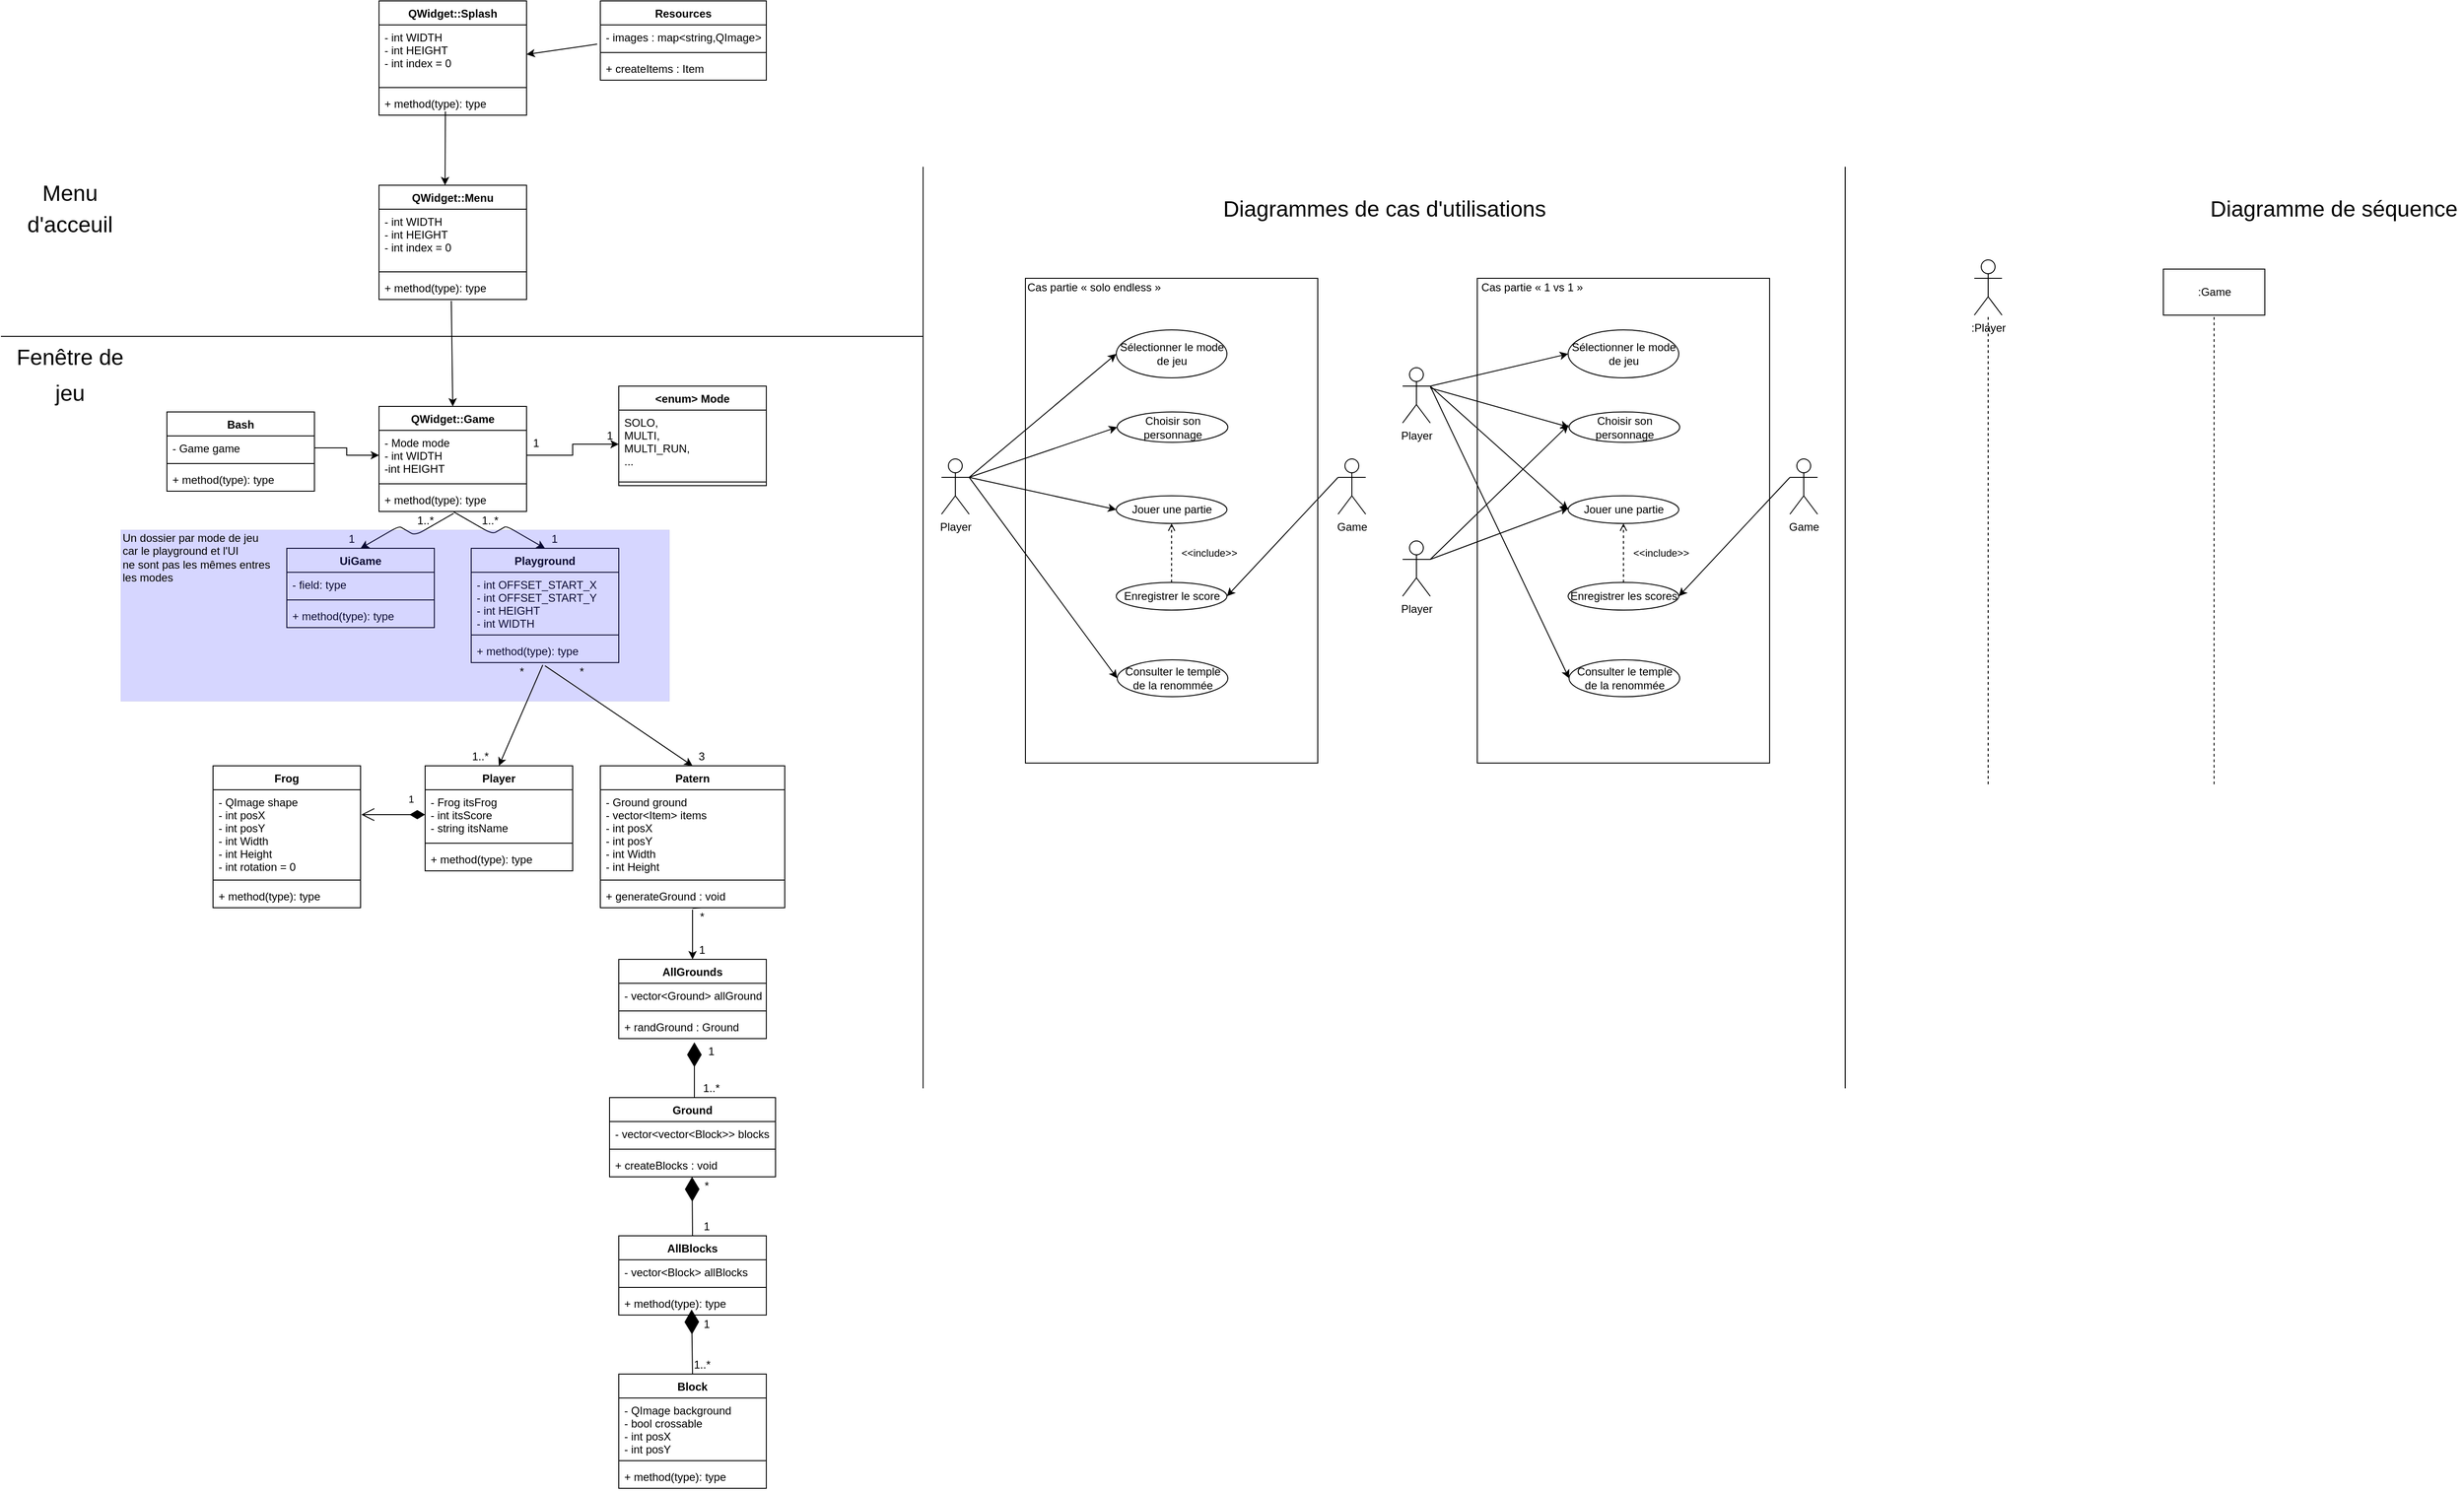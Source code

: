 <mxfile version="14.7.2" type="onedrive"><diagram id="jPjcK8RmUsgS7m5K7aqH" name="Page-1"><mxGraphModel dx="1422" dy="1785" grid="1" gridSize="10" guides="1" tooltips="1" connect="1" arrows="1" fold="1" page="1" pageScale="1" pageWidth="1000" pageHeight="1000" math="0" shadow="0"><root><mxCell id="0"/><mxCell id="1" parent="0"/><mxCell id="LQ2EQDQL3EFyDrwnCRQW-2" value="QWidget::Menu" style="swimlane;fontStyle=1;align=center;verticalAlign=top;childLayout=stackLayout;horizontal=1;startSize=26;horizontalStack=0;resizeParent=1;resizeParentMax=0;resizeLast=0;collapsible=1;marginBottom=0;" parent="1" vertex="1"><mxGeometry x="410" y="20" width="160" height="124" as="geometry"><mxRectangle x="400" y="260" width="100" height="26" as="alternateBounds"/></mxGeometry></mxCell><mxCell id="LQ2EQDQL3EFyDrwnCRQW-3" value="- int WIDTH&#10;- int HEIGHT&#10;- int index = 0" style="text;strokeColor=none;fillColor=none;align=left;verticalAlign=top;spacingLeft=4;spacingRight=4;overflow=hidden;rotatable=0;points=[[0,0.5],[1,0.5]];portConstraint=eastwest;" parent="LQ2EQDQL3EFyDrwnCRQW-2" vertex="1"><mxGeometry y="26" width="160" height="64" as="geometry"/></mxCell><mxCell id="LQ2EQDQL3EFyDrwnCRQW-4" value="" style="line;strokeWidth=1;fillColor=none;align=left;verticalAlign=middle;spacingTop=-1;spacingLeft=3;spacingRight=3;rotatable=0;labelPosition=right;points=[];portConstraint=eastwest;" parent="LQ2EQDQL3EFyDrwnCRQW-2" vertex="1"><mxGeometry y="90" width="160" height="8" as="geometry"/></mxCell><mxCell id="LQ2EQDQL3EFyDrwnCRQW-5" value="+ method(type): type" style="text;strokeColor=none;fillColor=none;align=left;verticalAlign=top;spacingLeft=4;spacingRight=4;overflow=hidden;rotatable=0;points=[[0,0.5],[1,0.5]];portConstraint=eastwest;" parent="LQ2EQDQL3EFyDrwnCRQW-2" vertex="1"><mxGeometry y="98" width="160" height="26" as="geometry"/></mxCell><mxCell id="LQ2EQDQL3EFyDrwnCRQW-6" value="QWidget::Game" style="swimlane;fontStyle=1;align=center;verticalAlign=top;childLayout=stackLayout;horizontal=1;startSize=26;horizontalStack=0;resizeParent=1;resizeParentMax=0;resizeLast=0;collapsible=1;marginBottom=0;" parent="1" vertex="1"><mxGeometry x="410" y="260" width="160" height="114" as="geometry"/></mxCell><mxCell id="LQ2EQDQL3EFyDrwnCRQW-7" value="- Mode mode&#10;- int WIDTH&#10;-int HEIGHT" style="text;strokeColor=none;fillColor=none;align=left;verticalAlign=top;spacingLeft=4;spacingRight=4;overflow=hidden;rotatable=0;points=[[0,0.5],[1,0.5]];portConstraint=eastwest;" parent="LQ2EQDQL3EFyDrwnCRQW-6" vertex="1"><mxGeometry y="26" width="160" height="54" as="geometry"/></mxCell><mxCell id="LQ2EQDQL3EFyDrwnCRQW-8" value="" style="line;strokeWidth=1;fillColor=none;align=left;verticalAlign=middle;spacingTop=-1;spacingLeft=3;spacingRight=3;rotatable=0;labelPosition=right;points=[];portConstraint=eastwest;" parent="LQ2EQDQL3EFyDrwnCRQW-6" vertex="1"><mxGeometry y="80" width="160" height="8" as="geometry"/></mxCell><mxCell id="LQ2EQDQL3EFyDrwnCRQW-9" value="+ method(type): type" style="text;strokeColor=none;fillColor=none;align=left;verticalAlign=top;spacingLeft=4;spacingRight=4;overflow=hidden;rotatable=0;points=[[0,0.5],[1,0.5]];portConstraint=eastwest;" parent="LQ2EQDQL3EFyDrwnCRQW-6" vertex="1"><mxGeometry y="88" width="160" height="26" as="geometry"/></mxCell><mxCell id="LQ2EQDQL3EFyDrwnCRQW-12" value="&lt;enum&gt; Mode" style="swimlane;fontStyle=1;align=center;verticalAlign=top;childLayout=stackLayout;horizontal=1;startSize=26;horizontalStack=0;resizeParent=1;resizeParentMax=0;resizeLast=0;collapsible=1;marginBottom=0;" parent="1" vertex="1"><mxGeometry x="670" y="238" width="160" height="108" as="geometry"/></mxCell><mxCell id="LQ2EQDQL3EFyDrwnCRQW-13" value="SOLO,&#10;MULTI,&#10;MULTI_RUN,&#10;..." style="text;strokeColor=none;fillColor=none;align=left;verticalAlign=top;spacingLeft=4;spacingRight=4;overflow=hidden;rotatable=0;points=[[0,0.5],[1,0.5]];portConstraint=eastwest;" parent="LQ2EQDQL3EFyDrwnCRQW-12" vertex="1"><mxGeometry y="26" width="160" height="74" as="geometry"/></mxCell><mxCell id="LQ2EQDQL3EFyDrwnCRQW-14" value="" style="line;strokeWidth=1;fillColor=none;align=left;verticalAlign=middle;spacingTop=-1;spacingLeft=3;spacingRight=3;rotatable=0;labelPosition=right;points=[];portConstraint=eastwest;" parent="LQ2EQDQL3EFyDrwnCRQW-12" vertex="1"><mxGeometry y="100" width="160" height="8" as="geometry"/></mxCell><mxCell id="LQ2EQDQL3EFyDrwnCRQW-18" style="edgeStyle=orthogonalEdgeStyle;rounded=0;orthogonalLoop=1;jettySize=auto;html=1;exitX=1;exitY=0.5;exitDx=0;exitDy=0;entryX=0;entryY=0.5;entryDx=0;entryDy=0;" parent="1" source="LQ2EQDQL3EFyDrwnCRQW-7" target="LQ2EQDQL3EFyDrwnCRQW-13" edge="1"><mxGeometry relative="1" as="geometry"/></mxCell><mxCell id="LQ2EQDQL3EFyDrwnCRQW-19" value="Playground" style="swimlane;fontStyle=1;align=center;verticalAlign=top;childLayout=stackLayout;horizontal=1;startSize=26;horizontalStack=0;resizeParent=1;resizeParentMax=0;resizeLast=0;collapsible=1;marginBottom=0;" parent="1" vertex="1"><mxGeometry x="510" y="414" width="160" height="124" as="geometry"/></mxCell><mxCell id="LQ2EQDQL3EFyDrwnCRQW-20" value="- int OFFSET_START_X&#10;- int OFFSET_START_Y&#10;- int HEIGHT&#10;- int WIDTH" style="text;strokeColor=none;fillColor=none;align=left;verticalAlign=top;spacingLeft=4;spacingRight=4;overflow=hidden;rotatable=0;points=[[0,0.5],[1,0.5]];portConstraint=eastwest;" parent="LQ2EQDQL3EFyDrwnCRQW-19" vertex="1"><mxGeometry y="26" width="160" height="64" as="geometry"/></mxCell><mxCell id="LQ2EQDQL3EFyDrwnCRQW-21" value="" style="line;strokeWidth=1;fillColor=none;align=left;verticalAlign=middle;spacingTop=-1;spacingLeft=3;spacingRight=3;rotatable=0;labelPosition=right;points=[];portConstraint=eastwest;" parent="LQ2EQDQL3EFyDrwnCRQW-19" vertex="1"><mxGeometry y="90" width="160" height="8" as="geometry"/></mxCell><mxCell id="LQ2EQDQL3EFyDrwnCRQW-22" value="+ method(type): type" style="text;strokeColor=none;fillColor=none;align=left;verticalAlign=top;spacingLeft=4;spacingRight=4;overflow=hidden;rotatable=0;points=[[0,0.5],[1,0.5]];portConstraint=eastwest;" parent="LQ2EQDQL3EFyDrwnCRQW-19" vertex="1"><mxGeometry y="98" width="160" height="26" as="geometry"/></mxCell><mxCell id="LQ2EQDQL3EFyDrwnCRQW-24" value="" style="line;strokeWidth=1;fillColor=none;align=left;verticalAlign=middle;spacingTop=-1;spacingLeft=3;spacingRight=3;rotatable=0;labelPosition=right;points=[];portConstraint=eastwest;" parent="1" vertex="1"><mxGeometry y="180" width="1000" height="8" as="geometry"/></mxCell><mxCell id="LQ2EQDQL3EFyDrwnCRQW-25" value="&lt;p style=&quot;line-height: 280%&quot;&gt;&lt;font style=&quot;line-height: 100% ; font-size: 24px&quot;&gt;Menu d'acceuil&lt;/font&gt;&lt;/p&gt;" style="text;html=1;strokeColor=none;fillColor=none;align=center;verticalAlign=middle;whiteSpace=wrap;rounded=0;" parent="1" vertex="1"><mxGeometry y="40" width="150" height="20" as="geometry"/></mxCell><mxCell id="LQ2EQDQL3EFyDrwnCRQW-26" value="&lt;p style=&quot;line-height: 280%&quot;&gt;&lt;span style=&quot;font-size: 24px&quot;&gt;Fenêtre de jeu&lt;/span&gt;&lt;/p&gt;" style="text;html=1;strokeColor=none;fillColor=none;align=center;verticalAlign=middle;whiteSpace=wrap;rounded=0;" parent="1" vertex="1"><mxGeometry y="218" width="150" height="20" as="geometry"/></mxCell><mxCell id="LQ2EQDQL3EFyDrwnCRQW-27" value="UiGame" style="swimlane;fontStyle=1;align=center;verticalAlign=top;childLayout=stackLayout;horizontal=1;startSize=26;horizontalStack=0;resizeParent=1;resizeParentMax=0;resizeLast=0;collapsible=1;marginBottom=0;" parent="1" vertex="1"><mxGeometry x="310" y="414" width="160" height="86" as="geometry"/></mxCell><mxCell id="LQ2EQDQL3EFyDrwnCRQW-28" value="- field: type" style="text;strokeColor=none;fillColor=none;align=left;verticalAlign=top;spacingLeft=4;spacingRight=4;overflow=hidden;rotatable=0;points=[[0,0.5],[1,0.5]];portConstraint=eastwest;" parent="LQ2EQDQL3EFyDrwnCRQW-27" vertex="1"><mxGeometry y="26" width="160" height="26" as="geometry"/></mxCell><mxCell id="LQ2EQDQL3EFyDrwnCRQW-29" value="" style="line;strokeWidth=1;fillColor=none;align=left;verticalAlign=middle;spacingTop=-1;spacingLeft=3;spacingRight=3;rotatable=0;labelPosition=right;points=[];portConstraint=eastwest;" parent="LQ2EQDQL3EFyDrwnCRQW-27" vertex="1"><mxGeometry y="52" width="160" height="8" as="geometry"/></mxCell><mxCell id="LQ2EQDQL3EFyDrwnCRQW-30" value="+ method(type): type" style="text;strokeColor=none;fillColor=none;align=left;verticalAlign=top;spacingLeft=4;spacingRight=4;overflow=hidden;rotatable=0;points=[[0,0.5],[1,0.5]];portConstraint=eastwest;" parent="LQ2EQDQL3EFyDrwnCRQW-27" vertex="1"><mxGeometry y="60" width="160" height="26" as="geometry"/></mxCell><mxCell id="LQ2EQDQL3EFyDrwnCRQW-31" value="" style="endArrow=classic;html=1;exitX=0.506;exitY=1.079;exitDx=0;exitDy=0;exitPerimeter=0;entryX=0.5;entryY=0;entryDx=0;entryDy=0;edgeStyle=isometricEdgeStyle;" parent="1" source="LQ2EQDQL3EFyDrwnCRQW-9" target="LQ2EQDQL3EFyDrwnCRQW-27" edge="1"><mxGeometry width="50" height="50" relative="1" as="geometry"><mxPoint x="450" y="480" as="sourcePoint"/><mxPoint x="500" y="430" as="targetPoint"/></mxGeometry></mxCell><mxCell id="LQ2EQDQL3EFyDrwnCRQW-32" value="" style="endArrow=classic;html=1;edgeStyle=isometricEdgeStyle;entryX=0.5;entryY=0;entryDx=0;entryDy=0;elbow=vertical;exitX=0.506;exitY=1.016;exitDx=0;exitDy=0;exitPerimeter=0;" parent="1" source="LQ2EQDQL3EFyDrwnCRQW-9" target="LQ2EQDQL3EFyDrwnCRQW-19" edge="1"><mxGeometry width="50" height="50" relative="1" as="geometry"><mxPoint x="490" y="350" as="sourcePoint"/><mxPoint x="570" y="380" as="targetPoint"/></mxGeometry></mxCell><mxCell id="LQ2EQDQL3EFyDrwnCRQW-33" value="Frog" style="swimlane;fontStyle=1;align=center;verticalAlign=top;childLayout=stackLayout;horizontal=1;startSize=26;horizontalStack=0;resizeParent=1;resizeParentMax=0;resizeLast=0;collapsible=1;marginBottom=0;" parent="1" vertex="1"><mxGeometry x="230" y="650" width="160" height="154" as="geometry"/></mxCell><mxCell id="LQ2EQDQL3EFyDrwnCRQW-34" value="- QImage shape&#10;- int posX&#10;- int posY&#10;- int Width&#10;- int Height&#10;- int rotation = 0" style="text;strokeColor=none;fillColor=none;align=left;verticalAlign=top;spacingLeft=4;spacingRight=4;overflow=hidden;rotatable=0;points=[[0,0.5],[1,0.5]];portConstraint=eastwest;" parent="LQ2EQDQL3EFyDrwnCRQW-33" vertex="1"><mxGeometry y="26" width="160" height="94" as="geometry"/></mxCell><mxCell id="LQ2EQDQL3EFyDrwnCRQW-35" value="" style="line;strokeWidth=1;fillColor=none;align=left;verticalAlign=middle;spacingTop=-1;spacingLeft=3;spacingRight=3;rotatable=0;labelPosition=right;points=[];portConstraint=eastwest;" parent="LQ2EQDQL3EFyDrwnCRQW-33" vertex="1"><mxGeometry y="120" width="160" height="8" as="geometry"/></mxCell><mxCell id="LQ2EQDQL3EFyDrwnCRQW-36" value="+ method(type): type" style="text;strokeColor=none;fillColor=none;align=left;verticalAlign=top;spacingLeft=4;spacingRight=4;overflow=hidden;rotatable=0;points=[[0,0.5],[1,0.5]];portConstraint=eastwest;" parent="LQ2EQDQL3EFyDrwnCRQW-33" vertex="1"><mxGeometry y="128" width="160" height="26" as="geometry"/></mxCell><mxCell id="LQ2EQDQL3EFyDrwnCRQW-38" value="1" style="text;html=1;align=center;verticalAlign=middle;resizable=0;points=[];autosize=1;strokeColor=none;" parent="1" vertex="1"><mxGeometry x="570" y="290" width="20" height="20" as="geometry"/></mxCell><mxCell id="LQ2EQDQL3EFyDrwnCRQW-39" value="1" style="text;html=1;align=center;verticalAlign=middle;resizable=0;points=[];autosize=1;strokeColor=none;" parent="1" vertex="1"><mxGeometry x="650" y="282" width="20" height="20" as="geometry"/></mxCell><mxCell id="LQ2EQDQL3EFyDrwnCRQW-40" value="1..*" style="text;html=1;align=center;verticalAlign=middle;resizable=0;points=[];autosize=1;strokeColor=none;" parent="1" vertex="1"><mxGeometry x="445" y="374" width="30" height="20" as="geometry"/></mxCell><mxCell id="LQ2EQDQL3EFyDrwnCRQW-41" value="1" style="text;html=1;align=center;verticalAlign=middle;resizable=0;points=[];autosize=1;strokeColor=none;" parent="1" vertex="1"><mxGeometry x="590" y="394" width="20" height="20" as="geometry"/></mxCell><mxCell id="LQ2EQDQL3EFyDrwnCRQW-42" value="1" style="text;html=1;align=center;verticalAlign=middle;resizable=0;points=[];autosize=1;strokeColor=none;" parent="1" vertex="1"><mxGeometry x="370" y="394" width="20" height="20" as="geometry"/></mxCell><mxCell id="LQ2EQDQL3EFyDrwnCRQW-43" value="1..*" style="text;html=1;align=center;verticalAlign=middle;resizable=0;points=[];autosize=1;strokeColor=none;" parent="1" vertex="1"><mxGeometry x="515" y="374" width="30" height="20" as="geometry"/></mxCell><mxCell id="LQ2EQDQL3EFyDrwnCRQW-44" value="" style="rounded=0;whiteSpace=wrap;html=1;fillColor=#3333FF;strokeOpacity=20;opacity=20;" parent="1" vertex="1"><mxGeometry x="130" y="394" width="595" height="186" as="geometry"/></mxCell><mxCell id="LQ2EQDQL3EFyDrwnCRQW-45" value="Un dossier par mode de jeu &lt;br&gt;car le playground et l'UI &lt;br&gt;ne sont pas&amp;nbsp;&lt;span&gt;les mêmes entres &lt;br&gt;les modes&lt;/span&gt;" style="text;html=1;align=left;verticalAlign=middle;resizable=0;points=[];autosize=1;strokeColor=none;" parent="1" vertex="1"><mxGeometry x="130" y="394" width="180" height="60" as="geometry"/></mxCell><mxCell id="LQ2EQDQL3EFyDrwnCRQW-54" value="Patern" style="swimlane;fontStyle=1;align=center;verticalAlign=top;childLayout=stackLayout;horizontal=1;startSize=26;horizontalStack=0;resizeParent=1;resizeParentMax=0;resizeLast=0;collapsible=1;marginBottom=0;fillColor=#FFFFFF;" parent="1" vertex="1"><mxGeometry x="650" y="650" width="200" height="154" as="geometry"/></mxCell><mxCell id="LQ2EQDQL3EFyDrwnCRQW-55" value="- Ground ground&#10;- vector&lt;Item&gt; items&#10;- int posX&#10;- int posY&#10;- int Width&#10;- int Height" style="text;fillColor=none;align=left;verticalAlign=top;spacingLeft=4;spacingRight=4;overflow=hidden;rotatable=0;points=[[0,0.5],[1,0.5]];portConstraint=eastwest;" parent="LQ2EQDQL3EFyDrwnCRQW-54" vertex="1"><mxGeometry y="26" width="200" height="94" as="geometry"/></mxCell><mxCell id="LQ2EQDQL3EFyDrwnCRQW-56" value="" style="line;strokeWidth=1;fillColor=none;align=left;verticalAlign=middle;spacingTop=-1;spacingLeft=3;spacingRight=3;rotatable=0;labelPosition=right;points=[];portConstraint=eastwest;" parent="LQ2EQDQL3EFyDrwnCRQW-54" vertex="1"><mxGeometry y="120" width="200" height="8" as="geometry"/></mxCell><mxCell id="LQ2EQDQL3EFyDrwnCRQW-57" value="+ generateGround : void" style="text;fillColor=none;align=left;verticalAlign=top;spacingLeft=4;spacingRight=4;overflow=hidden;rotatable=0;points=[[0,0.5],[1,0.5]];portConstraint=eastwest;" parent="LQ2EQDQL3EFyDrwnCRQW-54" vertex="1"><mxGeometry y="128" width="200" height="26" as="geometry"/></mxCell><mxCell id="LQ2EQDQL3EFyDrwnCRQW-60" value="" style="endArrow=classic;html=1;exitX=0.5;exitY=1.131;exitDx=0;exitDy=0;exitPerimeter=0;entryX=0.5;entryY=0;entryDx=0;entryDy=0;" parent="1" source="LQ2EQDQL3EFyDrwnCRQW-22" target="LQ2EQDQL3EFyDrwnCRQW-54" edge="1"><mxGeometry width="50" height="50" relative="1" as="geometry"><mxPoint x="440" y="670" as="sourcePoint"/><mxPoint x="490" y="620" as="targetPoint"/></mxGeometry></mxCell><mxCell id="LQ2EQDQL3EFyDrwnCRQW-61" value="*" style="text;html=1;strokeColor=none;fillColor=none;align=center;verticalAlign=middle;whiteSpace=wrap;rounded=0;" parent="1" vertex="1"><mxGeometry x="610" y="538" width="40" height="20" as="geometry"/></mxCell><mxCell id="LQ2EQDQL3EFyDrwnCRQW-62" value="3" style="text;html=1;strokeColor=none;fillColor=none;align=center;verticalAlign=middle;whiteSpace=wrap;rounded=0;" parent="1" vertex="1"><mxGeometry x="740" y="630" width="40" height="20" as="geometry"/></mxCell><mxCell id="LQ2EQDQL3EFyDrwnCRQW-63" value="" style="endArrow=classic;html=1;exitX=0.485;exitY=1.1;exitDx=0;exitDy=0;exitPerimeter=0;entryX=0.5;entryY=0;entryDx=0;entryDy=0;" parent="1" source="LQ2EQDQL3EFyDrwnCRQW-22" target="kXXH4shPDIaw7syRpyHK-1" edge="1"><mxGeometry width="50" height="50" relative="1" as="geometry"><mxPoint x="440" y="670" as="sourcePoint"/><mxPoint x="490" y="620" as="targetPoint"/></mxGeometry></mxCell><mxCell id="LQ2EQDQL3EFyDrwnCRQW-64" value="*" style="text;html=1;strokeColor=none;fillColor=none;align=center;verticalAlign=middle;whiteSpace=wrap;rounded=0;" parent="1" vertex="1"><mxGeometry x="545" y="538" width="40" height="20" as="geometry"/></mxCell><mxCell id="LQ2EQDQL3EFyDrwnCRQW-65" value="1..*" style="text;html=1;strokeColor=none;fillColor=none;align=center;verticalAlign=middle;whiteSpace=wrap;rounded=0;" parent="1" vertex="1"><mxGeometry x="500" y="630" width="40" height="20" as="geometry"/></mxCell><mxCell id="LQ2EQDQL3EFyDrwnCRQW-66" value="Ground" style="swimlane;fontStyle=1;align=center;verticalAlign=top;childLayout=stackLayout;horizontal=1;startSize=26;horizontalStack=0;resizeParent=1;resizeParentMax=0;resizeLast=0;collapsible=1;marginBottom=0;strokeColor=#000000;fillColor=#FFFFFF;" parent="1" vertex="1"><mxGeometry x="660" y="1010" width="180" height="86" as="geometry"/></mxCell><mxCell id="LQ2EQDQL3EFyDrwnCRQW-67" value="- vector&lt;vector&lt;Block&gt;&gt; blocks" style="text;strokeColor=none;fillColor=none;align=left;verticalAlign=top;spacingLeft=4;spacingRight=4;overflow=hidden;rotatable=0;points=[[0,0.5],[1,0.5]];portConstraint=eastwest;" parent="LQ2EQDQL3EFyDrwnCRQW-66" vertex="1"><mxGeometry y="26" width="180" height="26" as="geometry"/></mxCell><mxCell id="LQ2EQDQL3EFyDrwnCRQW-68" value="" style="line;strokeWidth=1;fillColor=none;align=left;verticalAlign=middle;spacingTop=-1;spacingLeft=3;spacingRight=3;rotatable=0;labelPosition=right;points=[];portConstraint=eastwest;" parent="LQ2EQDQL3EFyDrwnCRQW-66" vertex="1"><mxGeometry y="52" width="180" height="8" as="geometry"/></mxCell><mxCell id="LQ2EQDQL3EFyDrwnCRQW-69" value="+ createBlocks : void" style="text;strokeColor=none;fillColor=none;align=left;verticalAlign=top;spacingLeft=4;spacingRight=4;overflow=hidden;rotatable=0;points=[[0,0.5],[1,0.5]];portConstraint=eastwest;" parent="LQ2EQDQL3EFyDrwnCRQW-66" vertex="1"><mxGeometry y="60" width="180" height="26" as="geometry"/></mxCell><mxCell id="LQ2EQDQL3EFyDrwnCRQW-75" value="AllGrounds" style="swimlane;fontStyle=1;align=center;verticalAlign=top;childLayout=stackLayout;horizontal=1;startSize=26;horizontalStack=0;resizeParent=1;resizeParentMax=0;resizeLast=0;collapsible=1;marginBottom=0;strokeColor=#000000;fillColor=#FFFFFF;" parent="1" vertex="1"><mxGeometry x="670" y="860" width="160" height="86" as="geometry"/></mxCell><mxCell id="LQ2EQDQL3EFyDrwnCRQW-76" value="- vector&lt;Ground&gt; allGrounds" style="text;strokeColor=none;fillColor=none;align=left;verticalAlign=top;spacingLeft=4;spacingRight=4;overflow=hidden;rotatable=0;points=[[0,0.5],[1,0.5]];portConstraint=eastwest;" parent="LQ2EQDQL3EFyDrwnCRQW-75" vertex="1"><mxGeometry y="26" width="160" height="26" as="geometry"/></mxCell><mxCell id="LQ2EQDQL3EFyDrwnCRQW-77" value="" style="line;strokeWidth=1;fillColor=none;align=left;verticalAlign=middle;spacingTop=-1;spacingLeft=3;spacingRight=3;rotatable=0;labelPosition=right;points=[];portConstraint=eastwest;" parent="LQ2EQDQL3EFyDrwnCRQW-75" vertex="1"><mxGeometry y="52" width="160" height="8" as="geometry"/></mxCell><mxCell id="LQ2EQDQL3EFyDrwnCRQW-78" value="+ randGround : Ground" style="text;strokeColor=none;fillColor=none;align=left;verticalAlign=top;spacingLeft=4;spacingRight=4;overflow=hidden;rotatable=0;points=[[0,0.5],[1,0.5]];portConstraint=eastwest;" parent="LQ2EQDQL3EFyDrwnCRQW-75" vertex="1"><mxGeometry y="60" width="160" height="26" as="geometry"/></mxCell><mxCell id="LQ2EQDQL3EFyDrwnCRQW-79" value="" style="endArrow=classic;html=1;entryX=0.5;entryY=0;entryDx=0;entryDy=0;startArrow=none;" parent="1" target="LQ2EQDQL3EFyDrwnCRQW-75" edge="1"><mxGeometry width="50" height="50" relative="1" as="geometry"><mxPoint x="750" y="806" as="sourcePoint"/><mxPoint x="570" y="890" as="targetPoint"/></mxGeometry></mxCell><mxCell id="LQ2EQDQL3EFyDrwnCRQW-81" value="" style="endArrow=diamondThin;endFill=1;endSize=24;html=1;" parent="1" edge="1"><mxGeometry width="160" relative="1" as="geometry"><mxPoint x="752" y="1010" as="sourcePoint"/><mxPoint x="752" y="950" as="targetPoint"/></mxGeometry></mxCell><mxCell id="LQ2EQDQL3EFyDrwnCRQW-82" value="Block" style="swimlane;fontStyle=1;align=center;verticalAlign=top;childLayout=stackLayout;horizontal=1;startSize=26;horizontalStack=0;resizeParent=1;resizeParentMax=0;resizeLast=0;collapsible=1;marginBottom=0;strokeColor=#000000;fillColor=#FFFFFF;" parent="1" vertex="1"><mxGeometry x="670" y="1310" width="160" height="124" as="geometry"/></mxCell><mxCell id="LQ2EQDQL3EFyDrwnCRQW-83" value="- QImage background&#10;- bool crossable&#10;- int posX&#10;- int posY" style="text;strokeColor=none;fillColor=none;align=left;verticalAlign=top;spacingLeft=4;spacingRight=4;overflow=hidden;rotatable=0;points=[[0,0.5],[1,0.5]];portConstraint=eastwest;" parent="LQ2EQDQL3EFyDrwnCRQW-82" vertex="1"><mxGeometry y="26" width="160" height="64" as="geometry"/></mxCell><mxCell id="LQ2EQDQL3EFyDrwnCRQW-84" value="" style="line;strokeWidth=1;fillColor=none;align=left;verticalAlign=middle;spacingTop=-1;spacingLeft=3;spacingRight=3;rotatable=0;labelPosition=right;points=[];portConstraint=eastwest;" parent="LQ2EQDQL3EFyDrwnCRQW-82" vertex="1"><mxGeometry y="90" width="160" height="8" as="geometry"/></mxCell><mxCell id="LQ2EQDQL3EFyDrwnCRQW-85" value="+ method(type): type" style="text;strokeColor=none;fillColor=none;align=left;verticalAlign=top;spacingLeft=4;spacingRight=4;overflow=hidden;rotatable=0;points=[[0,0.5],[1,0.5]];portConstraint=eastwest;" parent="LQ2EQDQL3EFyDrwnCRQW-82" vertex="1"><mxGeometry y="98" width="160" height="26" as="geometry"/></mxCell><mxCell id="LQ2EQDQL3EFyDrwnCRQW-86" value="" style="endArrow=diamondThin;endFill=1;endSize=24;html=1;exitX=0.5;exitY=0;exitDx=0;exitDy=0;" parent="1" source="dwqlfvYqvJUTqM-ZTveL-1" edge="1"><mxGeometry width="160" relative="1" as="geometry"><mxPoint x="749.5" y="1156" as="sourcePoint"/><mxPoint x="749.5" y="1096" as="targetPoint"/></mxGeometry></mxCell><mxCell id="LQ2EQDQL3EFyDrwnCRQW-87" value="1" style="text;html=1;align=center;verticalAlign=middle;resizable=0;points=[];autosize=1;strokeColor=none;" parent="1" vertex="1"><mxGeometry x="750" y="840" width="20" height="20" as="geometry"/></mxCell><mxCell id="LQ2EQDQL3EFyDrwnCRQW-88" value="*" style="text;html=1;align=center;verticalAlign=middle;resizable=0;points=[];autosize=1;strokeColor=none;" parent="1" vertex="1"><mxGeometry x="750" y="804" width="20" height="20" as="geometry"/></mxCell><mxCell id="LQ2EQDQL3EFyDrwnCRQW-89" value="" style="endArrow=none;html=1;exitX=0.5;exitY=1.023;exitDx=0;exitDy=0;exitPerimeter=0;entryX=0.5;entryY=0;entryDx=0;entryDy=0;" parent="1" source="LQ2EQDQL3EFyDrwnCRQW-57" target="LQ2EQDQL3EFyDrwnCRQW-88" edge="1"><mxGeometry width="50" height="50" relative="1" as="geometry"><mxPoint x="750" y="804.598" as="sourcePoint"/><mxPoint x="750" y="860" as="targetPoint"/></mxGeometry></mxCell><mxCell id="LQ2EQDQL3EFyDrwnCRQW-90" value="1" style="text;html=1;align=center;verticalAlign=middle;resizable=0;points=[];autosize=1;strokeColor=none;" parent="1" vertex="1"><mxGeometry x="760" y="950" width="20" height="20" as="geometry"/></mxCell><mxCell id="LQ2EQDQL3EFyDrwnCRQW-91" value="1..*" style="text;html=1;align=center;verticalAlign=middle;resizable=0;points=[];autosize=1;strokeColor=none;" parent="1" vertex="1"><mxGeometry x="755" y="990" width="30" height="20" as="geometry"/></mxCell><mxCell id="LQ2EQDQL3EFyDrwnCRQW-92" value="1" style="text;html=1;align=center;verticalAlign=middle;resizable=0;points=[];autosize=1;strokeColor=none;" parent="1" vertex="1"><mxGeometry x="755" y="1140" width="20" height="20" as="geometry"/></mxCell><mxCell id="LQ2EQDQL3EFyDrwnCRQW-93" value="*" style="text;html=1;align=center;verticalAlign=middle;resizable=0;points=[];autosize=1;strokeColor=none;" parent="1" vertex="1"><mxGeometry x="755" y="1096" width="20" height="20" as="geometry"/></mxCell><mxCell id="mODoxf1xg-Puiv5MhxXz-1" value="Bash" style="swimlane;fontStyle=1;align=center;verticalAlign=top;childLayout=stackLayout;horizontal=1;startSize=26;horizontalStack=0;resizeParent=1;resizeParentMax=0;resizeLast=0;collapsible=1;marginBottom=0;" parent="1" vertex="1"><mxGeometry x="180" y="266" width="160" height="86" as="geometry"/></mxCell><mxCell id="mODoxf1xg-Puiv5MhxXz-2" value="- Game game" style="text;strokeColor=none;fillColor=none;align=left;verticalAlign=top;spacingLeft=4;spacingRight=4;overflow=hidden;rotatable=0;points=[[0,0.5],[1,0.5]];portConstraint=eastwest;" parent="mODoxf1xg-Puiv5MhxXz-1" vertex="1"><mxGeometry y="26" width="160" height="26" as="geometry"/></mxCell><mxCell id="mODoxf1xg-Puiv5MhxXz-3" value="" style="line;strokeWidth=1;fillColor=none;align=left;verticalAlign=middle;spacingTop=-1;spacingLeft=3;spacingRight=3;rotatable=0;labelPosition=right;points=[];portConstraint=eastwest;" parent="mODoxf1xg-Puiv5MhxXz-1" vertex="1"><mxGeometry y="52" width="160" height="8" as="geometry"/></mxCell><mxCell id="mODoxf1xg-Puiv5MhxXz-4" value="+ method(type): type" style="text;strokeColor=none;fillColor=none;align=left;verticalAlign=top;spacingLeft=4;spacingRight=4;overflow=hidden;rotatable=0;points=[[0,0.5],[1,0.5]];portConstraint=eastwest;" parent="mODoxf1xg-Puiv5MhxXz-1" vertex="1"><mxGeometry y="60" width="160" height="26" as="geometry"/></mxCell><mxCell id="kXXH4shPDIaw7syRpyHK-1" value="Player" style="swimlane;fontStyle=1;align=center;verticalAlign=top;childLayout=stackLayout;horizontal=1;startSize=26;horizontalStack=0;resizeParent=1;resizeParentMax=0;resizeLast=0;collapsible=1;marginBottom=0;" parent="1" vertex="1"><mxGeometry x="460" y="650" width="160" height="114" as="geometry"/></mxCell><mxCell id="kXXH4shPDIaw7syRpyHK-2" value="- Frog itsFrog&#10;- int itsScore&#10;- string itsName" style="text;strokeColor=none;fillColor=none;align=left;verticalAlign=top;spacingLeft=4;spacingRight=4;overflow=hidden;rotatable=0;points=[[0,0.5],[1,0.5]];portConstraint=eastwest;" parent="kXXH4shPDIaw7syRpyHK-1" vertex="1"><mxGeometry y="26" width="160" height="54" as="geometry"/></mxCell><mxCell id="kXXH4shPDIaw7syRpyHK-3" value="" style="line;strokeWidth=1;fillColor=none;align=left;verticalAlign=middle;spacingTop=-1;spacingLeft=3;spacingRight=3;rotatable=0;labelPosition=right;points=[];portConstraint=eastwest;" parent="kXXH4shPDIaw7syRpyHK-1" vertex="1"><mxGeometry y="80" width="160" height="8" as="geometry"/></mxCell><mxCell id="kXXH4shPDIaw7syRpyHK-4" value="+ method(type): type" style="text;strokeColor=none;fillColor=none;align=left;verticalAlign=top;spacingLeft=4;spacingRight=4;overflow=hidden;rotatable=0;points=[[0,0.5],[1,0.5]];portConstraint=eastwest;" parent="kXXH4shPDIaw7syRpyHK-1" vertex="1"><mxGeometry y="88" width="160" height="26" as="geometry"/></mxCell><mxCell id="kXXH4shPDIaw7syRpyHK-6" value="1" style="endArrow=open;html=1;endSize=12;startArrow=diamondThin;startSize=14;startFill=1;edgeStyle=orthogonalEdgeStyle;align=left;verticalAlign=bottom;exitX=0;exitY=0.5;exitDx=0;exitDy=0;entryX=1.005;entryY=0.287;entryDx=0;entryDy=0;entryPerimeter=0;" parent="1" source="kXXH4shPDIaw7syRpyHK-2" target="LQ2EQDQL3EFyDrwnCRQW-34" edge="1"><mxGeometry x="-0.429" y="-8" relative="1" as="geometry"><mxPoint x="390" y="720" as="sourcePoint"/><mxPoint x="390" y="698" as="targetPoint"/><mxPoint as="offset"/></mxGeometry></mxCell><mxCell id="kXXH4shPDIaw7syRpyHK-7" value="&lt;p style=&quot;line-height: 280%&quot;&gt;&lt;font style=&quot;line-height: 100% ; font-size: 24px&quot;&gt;Diagrammes de cas d'utilisations&lt;/font&gt;&lt;/p&gt;" style="text;html=1;strokeColor=none;fillColor=none;align=center;verticalAlign=middle;whiteSpace=wrap;rounded=0;" parent="1" vertex="1"><mxGeometry x="1323" y="40" width="355" height="20" as="geometry"/></mxCell><mxCell id="kXXH4shPDIaw7syRpyHK-10" value="" style="rounded=0;whiteSpace=wrap;html=1;" parent="1" vertex="1"><mxGeometry x="1111" y="121" width="317" height="526" as="geometry"/></mxCell><mxCell id="kXXH4shPDIaw7syRpyHK-11" value="Player&lt;br&gt;" style="shape=umlActor;verticalLabelPosition=bottom;verticalAlign=top;html=1;outlineConnect=0;" parent="1" vertex="1"><mxGeometry x="1020" y="317" width="30" height="60" as="geometry"/></mxCell><mxCell id="kXXH4shPDIaw7syRpyHK-12" value="Sélectionner le mode de jeu" style="ellipse;whiteSpace=wrap;html=1;" parent="1" vertex="1"><mxGeometry x="1209.5" y="177" width="120" height="52" as="geometry"/></mxCell><mxCell id="kXXH4shPDIaw7syRpyHK-13" value="Cas partie « solo endless »" style="text;html=1;strokeColor=none;fillColor=none;align=center;verticalAlign=middle;whiteSpace=wrap;rounded=0;" parent="1" vertex="1"><mxGeometry x="1111" y="121" width="149" height="20" as="geometry"/></mxCell><mxCell id="kXXH4shPDIaw7syRpyHK-14" value="" style="endArrow=classic;html=1;exitX=1;exitY=0.333;exitDx=0;exitDy=0;exitPerimeter=0;entryX=0;entryY=0.5;entryDx=0;entryDy=0;" parent="1" source="kXXH4shPDIaw7syRpyHK-11" target="kXXH4shPDIaw7syRpyHK-12" edge="1"><mxGeometry width="50" height="50" relative="1" as="geometry"><mxPoint x="980" y="367" as="sourcePoint"/><mxPoint x="1210" y="217" as="targetPoint"/></mxGeometry></mxCell><mxCell id="kXXH4shPDIaw7syRpyHK-15" value="Choisir son personnage" style="ellipse;whiteSpace=wrap;html=1;" parent="1" vertex="1"><mxGeometry x="1210.5" y="266" width="120" height="33" as="geometry"/></mxCell><mxCell id="kXXH4shPDIaw7syRpyHK-16" value="" style="endArrow=classic;html=1;entryX=0;entryY=0.5;entryDx=0;entryDy=0;" parent="1" target="kXXH4shPDIaw7syRpyHK-15" edge="1"><mxGeometry width="50" height="50" relative="1" as="geometry"><mxPoint x="1050" y="337" as="sourcePoint"/><mxPoint x="1030" y="256" as="targetPoint"/></mxGeometry></mxCell><mxCell id="kXXH4shPDIaw7syRpyHK-17" value="Jouer une partie" style="ellipse;whiteSpace=wrap;html=1;" parent="1" vertex="1"><mxGeometry x="1209.5" y="357" width="120" height="30" as="geometry"/></mxCell><mxCell id="kXXH4shPDIaw7syRpyHK-18" value="Enregistrer le score" style="ellipse;whiteSpace=wrap;html=1;" parent="1" vertex="1"><mxGeometry x="1209.5" y="451" width="120" height="30" as="geometry"/></mxCell><mxCell id="kXXH4shPDIaw7syRpyHK-19" value="Consulter le temple de la renommée" style="ellipse;whiteSpace=wrap;html=1;" parent="1" vertex="1"><mxGeometry x="1210.5" y="535" width="120" height="40" as="geometry"/></mxCell><mxCell id="kXXH4shPDIaw7syRpyHK-20" value="" style="endArrow=classic;html=1;exitX=1;exitY=0.333;exitDx=0;exitDy=0;exitPerimeter=0;entryX=0;entryY=0.5;entryDx=0;entryDy=0;" parent="1" source="kXXH4shPDIaw7syRpyHK-11" target="kXXH4shPDIaw7syRpyHK-17" edge="1"><mxGeometry width="50" height="50" relative="1" as="geometry"><mxPoint x="1130" y="447" as="sourcePoint"/><mxPoint x="1180" y="397" as="targetPoint"/></mxGeometry></mxCell><mxCell id="kXXH4shPDIaw7syRpyHK-22" value="" style="endArrow=classic;html=1;exitX=1;exitY=0.333;exitDx=0;exitDy=0;exitPerimeter=0;entryX=0;entryY=0.5;entryDx=0;entryDy=0;" parent="1" source="kXXH4shPDIaw7syRpyHK-11" target="kXXH4shPDIaw7syRpyHK-19" edge="1"><mxGeometry width="50" height="50" relative="1" as="geometry"><mxPoint x="1130" y="447" as="sourcePoint"/><mxPoint x="1180" y="397" as="targetPoint"/></mxGeometry></mxCell><mxCell id="kXXH4shPDIaw7syRpyHK-25" value="&amp;lt;&amp;lt;include&amp;gt;&amp;gt;" style="html=1;verticalAlign=bottom;labelBackgroundColor=none;endArrow=open;endFill=0;dashed=1;entryX=0.5;entryY=1;entryDx=0;entryDy=0;exitX=0.5;exitY=0;exitDx=0;exitDy=0;" parent="1" source="kXXH4shPDIaw7syRpyHK-18" target="kXXH4shPDIaw7syRpyHK-17" edge="1"><mxGeometry x="-0.263" y="-40" width="160" relative="1" as="geometry"><mxPoint x="1080" y="427" as="sourcePoint"/><mxPoint x="1240" y="427" as="targetPoint"/><mxPoint as="offset"/></mxGeometry></mxCell><mxCell id="kXXH4shPDIaw7syRpyHK-26" value="Game" style="shape=umlActor;verticalLabelPosition=bottom;verticalAlign=top;html=1;outlineConnect=0;" parent="1" vertex="1"><mxGeometry x="1450" y="317" width="30" height="60" as="geometry"/></mxCell><mxCell id="kXXH4shPDIaw7syRpyHK-27" value="" style="endArrow=classic;html=1;entryX=1;entryY=0.5;entryDx=0;entryDy=0;exitX=0;exitY=0.333;exitDx=0;exitDy=0;exitPerimeter=0;" parent="1" source="kXXH4shPDIaw7syRpyHK-26" target="kXXH4shPDIaw7syRpyHK-18" edge="1"><mxGeometry width="50" height="50" relative="1" as="geometry"><mxPoint x="1340" y="520" as="sourcePoint"/><mxPoint x="1390" y="470" as="targetPoint"/></mxGeometry></mxCell><mxCell id="kXXH4shPDIaw7syRpyHK-28" value="" style="rounded=0;whiteSpace=wrap;html=1;" parent="1" vertex="1"><mxGeometry x="1601" y="121" width="317" height="526" as="geometry"/></mxCell><mxCell id="kXXH4shPDIaw7syRpyHK-29" value="Player&lt;br&gt;" style="shape=umlActor;verticalLabelPosition=bottom;verticalAlign=top;html=1;outlineConnect=0;" parent="1" vertex="1"><mxGeometry x="1520" y="218" width="30" height="60" as="geometry"/></mxCell><mxCell id="kXXH4shPDIaw7syRpyHK-30" value="Sélectionner le mode de jeu" style="ellipse;whiteSpace=wrap;html=1;" parent="1" vertex="1"><mxGeometry x="1699.5" y="177" width="120" height="52" as="geometry"/></mxCell><mxCell id="kXXH4shPDIaw7syRpyHK-31" value="Cas partie « 1 vs 1 »" style="text;html=1;strokeColor=none;fillColor=none;align=center;verticalAlign=middle;whiteSpace=wrap;rounded=0;" parent="1" vertex="1"><mxGeometry x="1601" y="121" width="119" height="20" as="geometry"/></mxCell><mxCell id="kXXH4shPDIaw7syRpyHK-32" value="" style="endArrow=classic;html=1;exitX=1;exitY=0.333;exitDx=0;exitDy=0;exitPerimeter=0;entryX=0;entryY=0.5;entryDx=0;entryDy=0;" parent="1" source="kXXH4shPDIaw7syRpyHK-29" target="kXXH4shPDIaw7syRpyHK-30" edge="1"><mxGeometry width="50" height="50" relative="1" as="geometry"><mxPoint x="1470" y="367" as="sourcePoint"/><mxPoint x="1700" y="217" as="targetPoint"/></mxGeometry></mxCell><mxCell id="kXXH4shPDIaw7syRpyHK-33" value="Choisir son personnage" style="ellipse;whiteSpace=wrap;html=1;" parent="1" vertex="1"><mxGeometry x="1700.5" y="266" width="120" height="33" as="geometry"/></mxCell><mxCell id="kXXH4shPDIaw7syRpyHK-34" value="" style="endArrow=classic;html=1;entryX=0;entryY=0.5;entryDx=0;entryDy=0;" parent="1" target="kXXH4shPDIaw7syRpyHK-33" edge="1"><mxGeometry width="50" height="50" relative="1" as="geometry"><mxPoint x="1550" y="240" as="sourcePoint"/><mxPoint x="1520" y="256" as="targetPoint"/></mxGeometry></mxCell><mxCell id="kXXH4shPDIaw7syRpyHK-35" value="Jouer une partie" style="ellipse;whiteSpace=wrap;html=1;" parent="1" vertex="1"><mxGeometry x="1699.5" y="357" width="120" height="30" as="geometry"/></mxCell><mxCell id="kXXH4shPDIaw7syRpyHK-36" value="Enregistrer les scores" style="ellipse;whiteSpace=wrap;html=1;" parent="1" vertex="1"><mxGeometry x="1699.5" y="451" width="120" height="30" as="geometry"/></mxCell><mxCell id="kXXH4shPDIaw7syRpyHK-37" value="Consulter le temple de la renommée" style="ellipse;whiteSpace=wrap;html=1;" parent="1" vertex="1"><mxGeometry x="1700.5" y="535" width="120" height="40" as="geometry"/></mxCell><mxCell id="kXXH4shPDIaw7syRpyHK-38" value="" style="endArrow=classic;html=1;exitX=1;exitY=0.333;exitDx=0;exitDy=0;exitPerimeter=0;entryX=0;entryY=0.5;entryDx=0;entryDy=0;" parent="1" source="kXXH4shPDIaw7syRpyHK-29" target="kXXH4shPDIaw7syRpyHK-35" edge="1"><mxGeometry width="50" height="50" relative="1" as="geometry"><mxPoint x="1620" y="447" as="sourcePoint"/><mxPoint x="1670" y="397" as="targetPoint"/></mxGeometry></mxCell><mxCell id="kXXH4shPDIaw7syRpyHK-39" value="" style="endArrow=classic;html=1;exitX=1;exitY=0.333;exitDx=0;exitDy=0;exitPerimeter=0;entryX=0;entryY=0.5;entryDx=0;entryDy=0;" parent="1" source="kXXH4shPDIaw7syRpyHK-29" target="kXXH4shPDIaw7syRpyHK-37" edge="1"><mxGeometry width="50" height="50" relative="1" as="geometry"><mxPoint x="1620" y="447" as="sourcePoint"/><mxPoint x="1670" y="397" as="targetPoint"/></mxGeometry></mxCell><mxCell id="kXXH4shPDIaw7syRpyHK-40" value="&amp;lt;&amp;lt;include&amp;gt;&amp;gt;" style="html=1;verticalAlign=bottom;labelBackgroundColor=none;endArrow=open;endFill=0;dashed=1;entryX=0.5;entryY=1;entryDx=0;entryDy=0;exitX=0.5;exitY=0;exitDx=0;exitDy=0;" parent="1" source="kXXH4shPDIaw7syRpyHK-36" target="kXXH4shPDIaw7syRpyHK-35" edge="1"><mxGeometry x="-0.263" y="-40" width="160" relative="1" as="geometry"><mxPoint x="1570" y="427" as="sourcePoint"/><mxPoint x="1730" y="427" as="targetPoint"/><mxPoint as="offset"/></mxGeometry></mxCell><mxCell id="kXXH4shPDIaw7syRpyHK-41" value="Game" style="shape=umlActor;verticalLabelPosition=bottom;verticalAlign=top;html=1;outlineConnect=0;" parent="1" vertex="1"><mxGeometry x="1940" y="317" width="30" height="60" as="geometry"/></mxCell><mxCell id="kXXH4shPDIaw7syRpyHK-42" value="" style="endArrow=classic;html=1;entryX=1;entryY=0.5;entryDx=0;entryDy=0;exitX=0;exitY=0.333;exitDx=0;exitDy=0;exitPerimeter=0;" parent="1" source="kXXH4shPDIaw7syRpyHK-41" target="kXXH4shPDIaw7syRpyHK-36" edge="1"><mxGeometry width="50" height="50" relative="1" as="geometry"><mxPoint x="1830" y="520" as="sourcePoint"/><mxPoint x="1880" y="470" as="targetPoint"/></mxGeometry></mxCell><mxCell id="kXXH4shPDIaw7syRpyHK-43" value="Player&lt;br&gt;" style="shape=umlActor;verticalLabelPosition=bottom;verticalAlign=top;html=1;outlineConnect=0;" parent="1" vertex="1"><mxGeometry x="1520" y="406" width="30" height="60" as="geometry"/></mxCell><mxCell id="kXXH4shPDIaw7syRpyHK-44" value="" style="endArrow=classic;html=1;exitX=1;exitY=0.333;exitDx=0;exitDy=0;exitPerimeter=0;" parent="1" source="kXXH4shPDIaw7syRpyHK-43" edge="1"><mxGeometry width="50" height="50" relative="1" as="geometry"><mxPoint x="1650" y="400" as="sourcePoint"/><mxPoint x="1700" y="280" as="targetPoint"/></mxGeometry></mxCell><mxCell id="kXXH4shPDIaw7syRpyHK-45" value="" style="endArrow=classic;html=1;exitX=1;exitY=0.333;exitDx=0;exitDy=0;exitPerimeter=0;" parent="1" source="kXXH4shPDIaw7syRpyHK-43" edge="1"><mxGeometry width="50" height="50" relative="1" as="geometry"><mxPoint x="1570" y="440" as="sourcePoint"/><mxPoint x="1700" y="370" as="targetPoint"/></mxGeometry></mxCell><mxCell id="kXXH4shPDIaw7syRpyHK-46" value="&lt;p style=&quot;line-height: 280%&quot;&gt;&lt;font style=&quot;line-height: 100% ; font-size: 24px&quot;&gt;Diagramme de séquence&lt;/font&gt;&lt;/p&gt;" style="text;html=1;strokeColor=none;fillColor=none;align=center;verticalAlign=middle;whiteSpace=wrap;rounded=0;" parent="1" vertex="1"><mxGeometry x="2390" y="40" width="280" height="20" as="geometry"/></mxCell><mxCell id="kXXH4shPDIaw7syRpyHK-48" value=":Player" style="shape=umlActor;verticalLabelPosition=bottom;verticalAlign=top;html=1;outlineConnect=0;" parent="1" vertex="1"><mxGeometry x="2140" y="101" width="30" height="60" as="geometry"/></mxCell><mxCell id="kXXH4shPDIaw7syRpyHK-50" value=":Game" style="html=1;" parent="1" vertex="1"><mxGeometry x="2345" y="111" width="110" height="50" as="geometry"/></mxCell><mxCell id="kXXH4shPDIaw7syRpyHK-54" value="" style="endArrow=none;html=1;" parent="1" edge="1"><mxGeometry width="50" height="50" relative="1" as="geometry"><mxPoint x="1000" y="1000" as="sourcePoint"/><mxPoint x="1000" as="targetPoint"/></mxGeometry></mxCell><mxCell id="kXXH4shPDIaw7syRpyHK-55" value="" style="endArrow=none;html=1;" parent="1" edge="1"><mxGeometry width="50" height="50" relative="1" as="geometry"><mxPoint x="2000" y="1000" as="sourcePoint"/><mxPoint x="2000" as="targetPoint"/></mxGeometry></mxCell><mxCell id="kXXH4shPDIaw7syRpyHK-56" value="" style="endArrow=none;dashed=1;html=1;" parent="1" target="kXXH4shPDIaw7syRpyHK-48" edge="1"><mxGeometry width="50" height="50" relative="1" as="geometry"><mxPoint x="2155" y="670" as="sourcePoint"/><mxPoint x="2150" y="190" as="targetPoint"/></mxGeometry></mxCell><mxCell id="kXXH4shPDIaw7syRpyHK-58" value="" style="endArrow=none;dashed=1;html=1;" parent="1" edge="1"><mxGeometry width="50" height="50" relative="1" as="geometry"><mxPoint x="2400" y="670" as="sourcePoint"/><mxPoint x="2400" y="161.0" as="targetPoint"/></mxGeometry></mxCell><mxCell id="eTTsLYN6peSX-8L7q8Ea-1" value="" style="endArrow=classic;html=1;exitX=0.49;exitY=1.054;exitDx=0;exitDy=0;exitPerimeter=0;entryX=0.5;entryY=0;entryDx=0;entryDy=0;" parent="1" source="LQ2EQDQL3EFyDrwnCRQW-5" target="LQ2EQDQL3EFyDrwnCRQW-6" edge="1"><mxGeometry width="50" height="50" relative="1" as="geometry"><mxPoint x="500" y="330" as="sourcePoint"/><mxPoint x="550" y="280" as="targetPoint"/></mxGeometry></mxCell><mxCell id="eTTsLYN6peSX-8L7q8Ea-3" style="edgeStyle=orthogonalEdgeStyle;rounded=0;orthogonalLoop=1;jettySize=auto;html=1;exitX=1;exitY=0.5;exitDx=0;exitDy=0;entryX=0;entryY=0.5;entryDx=0;entryDy=0;" parent="1" source="mODoxf1xg-Puiv5MhxXz-2" target="LQ2EQDQL3EFyDrwnCRQW-7" edge="1"><mxGeometry relative="1" as="geometry"><mxPoint x="370" y="305" as="targetPoint"/></mxGeometry></mxCell><mxCell id="dwqlfvYqvJUTqM-ZTveL-1" value="AllBlocks" style="swimlane;fontStyle=1;align=center;verticalAlign=top;childLayout=stackLayout;horizontal=1;startSize=26;horizontalStack=0;resizeParent=1;resizeParentMax=0;resizeLast=0;collapsible=1;marginBottom=0;" parent="1" vertex="1"><mxGeometry x="670" y="1160" width="160" height="86" as="geometry"/></mxCell><mxCell id="dwqlfvYqvJUTqM-ZTveL-2" value="- vector&lt;Block&gt; allBlocks" style="text;strokeColor=none;fillColor=none;align=left;verticalAlign=top;spacingLeft=4;spacingRight=4;overflow=hidden;rotatable=0;points=[[0,0.5],[1,0.5]];portConstraint=eastwest;" parent="dwqlfvYqvJUTqM-ZTveL-1" vertex="1"><mxGeometry y="26" width="160" height="26" as="geometry"/></mxCell><mxCell id="dwqlfvYqvJUTqM-ZTveL-3" value="" style="line;strokeWidth=1;fillColor=none;align=left;verticalAlign=middle;spacingTop=-1;spacingLeft=3;spacingRight=3;rotatable=0;labelPosition=right;points=[];portConstraint=eastwest;" parent="dwqlfvYqvJUTqM-ZTveL-1" vertex="1"><mxGeometry y="52" width="160" height="8" as="geometry"/></mxCell><mxCell id="dwqlfvYqvJUTqM-ZTveL-4" value="+ method(type): type" style="text;strokeColor=none;fillColor=none;align=left;verticalAlign=top;spacingLeft=4;spacingRight=4;overflow=hidden;rotatable=0;points=[[0,0.5],[1,0.5]];portConstraint=eastwest;" parent="dwqlfvYqvJUTqM-ZTveL-1" vertex="1"><mxGeometry y="60" width="160" height="26" as="geometry"/></mxCell><mxCell id="dwqlfvYqvJUTqM-ZTveL-5" value="" style="endArrow=diamondThin;endFill=1;endSize=24;html=1;exitX=0.5;exitY=0;exitDx=0;exitDy=0;" parent="1" source="LQ2EQDQL3EFyDrwnCRQW-82" edge="1"><mxGeometry width="160" relative="1" as="geometry"><mxPoint x="749.5" y="1304" as="sourcePoint"/><mxPoint x="749" y="1240" as="targetPoint"/></mxGeometry></mxCell><mxCell id="dwqlfvYqvJUTqM-ZTveL-6" value="1" style="text;html=1;align=center;verticalAlign=middle;resizable=0;points=[];autosize=1;strokeColor=none;" parent="1" vertex="1"><mxGeometry x="755" y="1246" width="20" height="20" as="geometry"/></mxCell><mxCell id="dwqlfvYqvJUTqM-ZTveL-7" value="1..*" style="text;html=1;align=center;verticalAlign=middle;resizable=0;points=[];autosize=1;strokeColor=none;" parent="1" vertex="1"><mxGeometry x="745" y="1290" width="30" height="20" as="geometry"/></mxCell><mxCell id="dYX4HQM-jVBEMoo6eQm2-1" value="QWidget::Splash" style="swimlane;fontStyle=1;align=center;verticalAlign=top;childLayout=stackLayout;horizontal=1;startSize=26;horizontalStack=0;resizeParent=1;resizeParentMax=0;resizeLast=0;collapsible=1;marginBottom=0;" vertex="1" parent="1"><mxGeometry x="410" y="-180" width="160" height="124" as="geometry"><mxRectangle x="400" y="260" width="100" height="26" as="alternateBounds"/></mxGeometry></mxCell><mxCell id="dYX4HQM-jVBEMoo6eQm2-2" value="- int WIDTH&#10;- int HEIGHT&#10;- int index = 0" style="text;strokeColor=none;fillColor=none;align=left;verticalAlign=top;spacingLeft=4;spacingRight=4;overflow=hidden;rotatable=0;points=[[0,0.5],[1,0.5]];portConstraint=eastwest;" vertex="1" parent="dYX4HQM-jVBEMoo6eQm2-1"><mxGeometry y="26" width="160" height="64" as="geometry"/></mxCell><mxCell id="dYX4HQM-jVBEMoo6eQm2-3" value="" style="line;strokeWidth=1;fillColor=none;align=left;verticalAlign=middle;spacingTop=-1;spacingLeft=3;spacingRight=3;rotatable=0;labelPosition=right;points=[];portConstraint=eastwest;" vertex="1" parent="dYX4HQM-jVBEMoo6eQm2-1"><mxGeometry y="90" width="160" height="8" as="geometry"/></mxCell><mxCell id="dYX4HQM-jVBEMoo6eQm2-4" value="+ method(type): type" style="text;strokeColor=none;fillColor=none;align=left;verticalAlign=top;spacingLeft=4;spacingRight=4;overflow=hidden;rotatable=0;points=[[0,0.5],[1,0.5]];portConstraint=eastwest;" vertex="1" parent="dYX4HQM-jVBEMoo6eQm2-1"><mxGeometry y="98" width="160" height="26" as="geometry"/></mxCell><mxCell id="dYX4HQM-jVBEMoo6eQm2-5" value="" style="endArrow=classic;html=1;entryX=0.5;entryY=0;entryDx=0;entryDy=0;" edge="1" parent="1"><mxGeometry width="50" height="50" relative="1" as="geometry"><mxPoint x="482" y="-60" as="sourcePoint"/><mxPoint x="481.6" y="20" as="targetPoint"/></mxGeometry></mxCell><mxCell id="dYX4HQM-jVBEMoo6eQm2-6" value="Resources" style="swimlane;fontStyle=1;align=center;verticalAlign=top;childLayout=stackLayout;horizontal=1;startSize=26;horizontalStack=0;resizeParent=1;resizeParentMax=0;resizeLast=0;collapsible=1;marginBottom=0;strokeColor=#000000;fillColor=#FFFFFF;" vertex="1" parent="1"><mxGeometry x="650" y="-180" width="180" height="86" as="geometry"/></mxCell><mxCell id="dYX4HQM-jVBEMoo6eQm2-7" value="- images : map&lt;string,QImage&gt;" style="text;strokeColor=none;fillColor=none;align=left;verticalAlign=top;spacingLeft=4;spacingRight=4;overflow=hidden;rotatable=0;points=[[0,0.5],[1,0.5]];portConstraint=eastwest;" vertex="1" parent="dYX4HQM-jVBEMoo6eQm2-6"><mxGeometry y="26" width="180" height="26" as="geometry"/></mxCell><mxCell id="dYX4HQM-jVBEMoo6eQm2-8" value="" style="line;strokeWidth=1;fillColor=none;align=left;verticalAlign=middle;spacingTop=-1;spacingLeft=3;spacingRight=3;rotatable=0;labelPosition=right;points=[];portConstraint=eastwest;" vertex="1" parent="dYX4HQM-jVBEMoo6eQm2-6"><mxGeometry y="52" width="180" height="8" as="geometry"/></mxCell><mxCell id="dYX4HQM-jVBEMoo6eQm2-9" value="+ createItems : Item" style="text;strokeColor=none;fillColor=none;align=left;verticalAlign=top;spacingLeft=4;spacingRight=4;overflow=hidden;rotatable=0;points=[[0,0.5],[1,0.5]];portConstraint=eastwest;" vertex="1" parent="dYX4HQM-jVBEMoo6eQm2-6"><mxGeometry y="60" width="180" height="26" as="geometry"/></mxCell><mxCell id="dYX4HQM-jVBEMoo6eQm2-11" value="" style="endArrow=classic;html=1;exitX=-0.019;exitY=0.804;exitDx=0;exitDy=0;exitPerimeter=0;entryX=1;entryY=0.5;entryDx=0;entryDy=0;" edge="1" parent="1" source="dYX4HQM-jVBEMoo6eQm2-7" target="dYX4HQM-jVBEMoo6eQm2-2"><mxGeometry width="50" height="50" relative="1" as="geometry"><mxPoint x="350" y="80" as="sourcePoint"/><mxPoint x="400" y="30" as="targetPoint"/></mxGeometry></mxCell></root></mxGraphModel></diagram></mxfile>